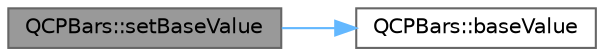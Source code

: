 digraph "QCPBars::setBaseValue"
{
 // LATEX_PDF_SIZE
  bgcolor="transparent";
  edge [fontname=Helvetica,fontsize=10,labelfontname=Helvetica,labelfontsize=10];
  node [fontname=Helvetica,fontsize=10,shape=box,height=0.2,width=0.4];
  rankdir="LR";
  Node1 [label="QCPBars::setBaseValue",height=0.2,width=0.4,color="gray40", fillcolor="grey60", style="filled", fontcolor="black",tooltip=" "];
  Node1 -> Node2 [color="steelblue1",style="solid"];
  Node2 [label="QCPBars::baseValue",height=0.2,width=0.4,color="grey40", fillcolor="white", style="filled",URL="$class_q_c_p_bars.html#a29a7b3b86f80b2a04bd1f9ec0ebaf422",tooltip=" "];
}
